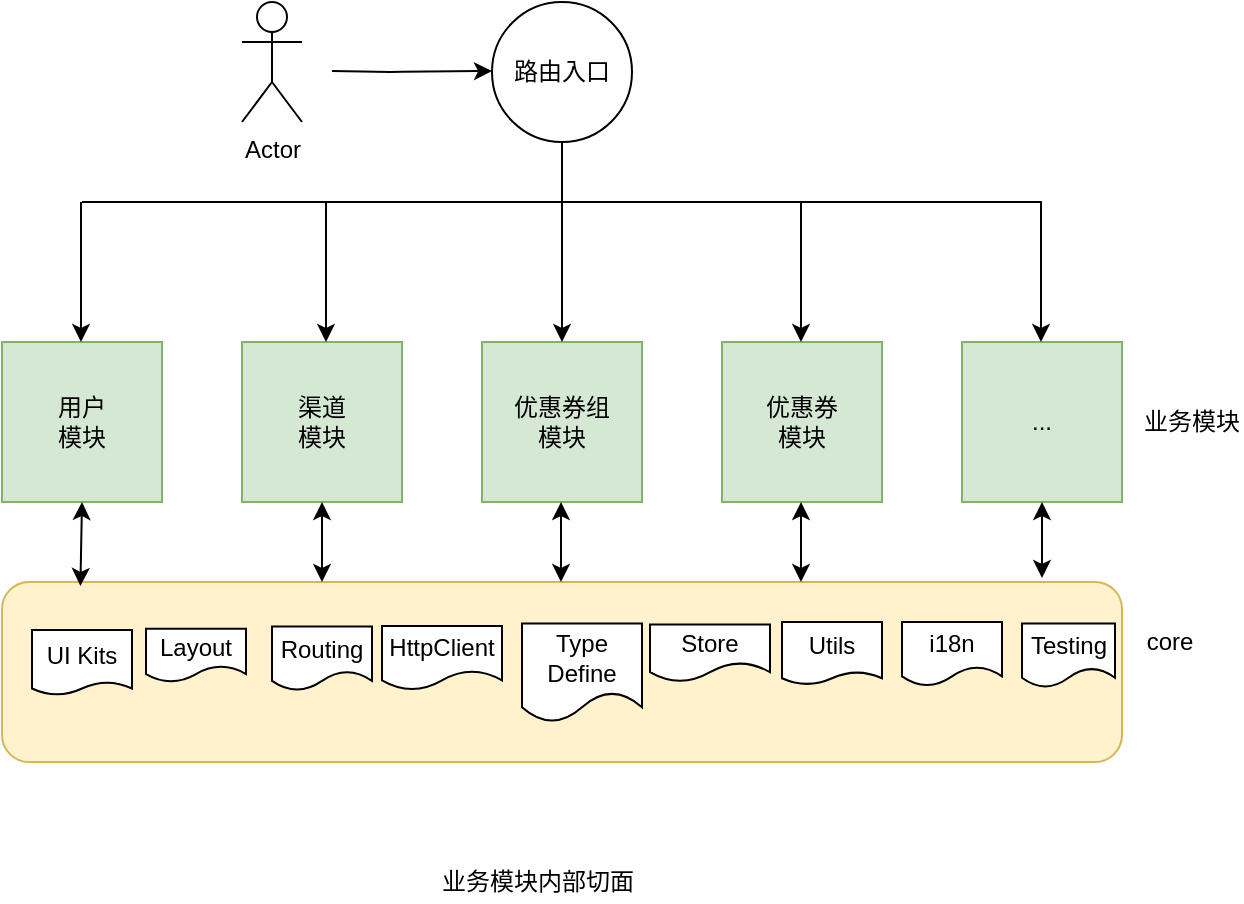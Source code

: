 <mxfile version="14.4.3" type="github">
  <diagram id="5xZiq6wW_Nva5TvQ9aZb" name="Page-1">
    <mxGraphModel dx="782" dy="437" grid="1" gridSize="10" guides="1" tooltips="1" connect="1" arrows="1" fold="1" page="1" pageScale="1" pageWidth="827" pageHeight="1169" math="0" shadow="0">
      <root>
        <mxCell id="0" />
        <mxCell id="1" parent="0" />
        <mxCell id="KXOQ51XhTFSmpcEwheXB-17" value="" style="rounded=1;whiteSpace=wrap;html=1;fillColor=#fff2cc;strokeColor=#d6b656;" parent="1" vertex="1">
          <mxGeometry x="200" y="310" width="560" height="90" as="geometry" />
        </mxCell>
        <mxCell id="KXOQ51XhTFSmpcEwheXB-1" value="Actor" style="shape=umlActor;verticalLabelPosition=bottom;verticalAlign=top;html=1;outlineConnect=0;" parent="1" vertex="1">
          <mxGeometry x="320" y="20" width="30" height="60" as="geometry" />
        </mxCell>
        <mxCell id="KXOQ51XhTFSmpcEwheXB-2" value="路由入口" style="ellipse;whiteSpace=wrap;html=1;aspect=fixed;" parent="1" vertex="1">
          <mxGeometry x="445" y="20" width="70" height="70" as="geometry" />
        </mxCell>
        <mxCell id="KXOQ51XhTFSmpcEwheXB-3" value="用户&lt;br&gt;模块" style="whiteSpace=wrap;html=1;aspect=fixed;fillColor=#d5e8d4;strokeColor=#82b366;" parent="1" vertex="1">
          <mxGeometry x="200" y="190" width="80" height="80" as="geometry" />
        </mxCell>
        <mxCell id="KXOQ51XhTFSmpcEwheXB-4" value="渠道&lt;br&gt;模块" style="whiteSpace=wrap;html=1;aspect=fixed;fillColor=#d5e8d4;strokeColor=#82b366;" parent="1" vertex="1">
          <mxGeometry x="320" y="190" width="80" height="80" as="geometry" />
        </mxCell>
        <mxCell id="KXOQ51XhTFSmpcEwheXB-5" value="优惠券组&lt;br&gt;模块" style="whiteSpace=wrap;html=1;aspect=fixed;fillColor=#d5e8d4;strokeColor=#82b366;" parent="1" vertex="1">
          <mxGeometry x="440" y="190" width="80" height="80" as="geometry" />
        </mxCell>
        <mxCell id="KXOQ51XhTFSmpcEwheXB-6" value="优惠券&lt;br&gt;模块" style="whiteSpace=wrap;html=1;aspect=fixed;fillColor=#d5e8d4;strokeColor=#82b366;" parent="1" vertex="1">
          <mxGeometry x="560" y="190" width="80" height="80" as="geometry" />
        </mxCell>
        <mxCell id="KXOQ51XhTFSmpcEwheXB-7" value="..." style="whiteSpace=wrap;html=1;aspect=fixed;fillColor=#d5e8d4;strokeColor=#82b366;" parent="1" vertex="1">
          <mxGeometry x="680" y="190" width="80" height="80" as="geometry" />
        </mxCell>
        <mxCell id="KXOQ51XhTFSmpcEwheXB-10" value="" style="endArrow=none;html=1;" parent="1" edge="1">
          <mxGeometry width="50" height="50" relative="1" as="geometry">
            <mxPoint x="480" y="120" as="sourcePoint" />
            <mxPoint x="480" y="90" as="targetPoint" />
          </mxGeometry>
        </mxCell>
        <mxCell id="KXOQ51XhTFSmpcEwheXB-11" value="" style="endArrow=none;html=1;" parent="1" edge="1">
          <mxGeometry width="50" height="50" relative="1" as="geometry">
            <mxPoint x="240" y="120" as="sourcePoint" />
            <mxPoint x="720" y="120" as="targetPoint" />
          </mxGeometry>
        </mxCell>
        <mxCell id="KXOQ51XhTFSmpcEwheXB-12" value="" style="endArrow=classic;html=1;" parent="1" edge="1">
          <mxGeometry width="50" height="50" relative="1" as="geometry">
            <mxPoint x="362" y="120" as="sourcePoint" />
            <mxPoint x="362" y="190" as="targetPoint" />
          </mxGeometry>
        </mxCell>
        <mxCell id="KXOQ51XhTFSmpcEwheXB-13" value="" style="endArrow=classic;html=1;" parent="1" edge="1">
          <mxGeometry width="50" height="50" relative="1" as="geometry">
            <mxPoint x="239.5" y="120" as="sourcePoint" />
            <mxPoint x="239.5" y="190" as="targetPoint" />
          </mxGeometry>
        </mxCell>
        <mxCell id="KXOQ51XhTFSmpcEwheXB-14" value="" style="endArrow=classic;html=1;" parent="1" edge="1">
          <mxGeometry width="50" height="50" relative="1" as="geometry">
            <mxPoint x="480" y="120" as="sourcePoint" />
            <mxPoint x="480" y="190" as="targetPoint" />
          </mxGeometry>
        </mxCell>
        <mxCell id="KXOQ51XhTFSmpcEwheXB-15" value="" style="endArrow=classic;html=1;" parent="1" edge="1">
          <mxGeometry width="50" height="50" relative="1" as="geometry">
            <mxPoint x="599.5" y="120" as="sourcePoint" />
            <mxPoint x="599.5" y="190" as="targetPoint" />
          </mxGeometry>
        </mxCell>
        <mxCell id="KXOQ51XhTFSmpcEwheXB-16" value="" style="endArrow=classic;html=1;" parent="1" edge="1">
          <mxGeometry width="50" height="50" relative="1" as="geometry">
            <mxPoint x="719.5" y="120" as="sourcePoint" />
            <mxPoint x="719.5" y="190" as="targetPoint" />
          </mxGeometry>
        </mxCell>
        <mxCell id="KXOQ51XhTFSmpcEwheXB-20" value="HttpClient" style="shape=document;whiteSpace=wrap;html=1;boundedLbl=1;" parent="1" vertex="1">
          <mxGeometry x="390" y="332.01" width="60" height="32" as="geometry" />
        </mxCell>
        <mxCell id="KXOQ51XhTFSmpcEwheXB-25" value="Store" style="shape=document;whiteSpace=wrap;html=1;boundedLbl=1;size=0.333;" parent="1" vertex="1">
          <mxGeometry x="524" y="331.25" width="60" height="28.62" as="geometry" />
        </mxCell>
        <mxCell id="KXOQ51XhTFSmpcEwheXB-28" value="Routing" style="shape=document;whiteSpace=wrap;html=1;boundedLbl=1;" parent="1" vertex="1">
          <mxGeometry x="335" y="332.25" width="50" height="32" as="geometry" />
        </mxCell>
        <mxCell id="KXOQ51XhTFSmpcEwheXB-29" value="" style="endArrow=classic;html=1;" parent="1" edge="1">
          <mxGeometry width="50" height="50" relative="1" as="geometry">
            <mxPoint x="365" y="54.5" as="sourcePoint" />
            <mxPoint x="445" y="54.5" as="targetPoint" />
            <Array as="points">
              <mxPoint x="390" y="55" />
            </Array>
          </mxGeometry>
        </mxCell>
        <mxCell id="KXOQ51XhTFSmpcEwheXB-30" value="Utils" style="shape=document;whiteSpace=wrap;html=1;boundedLbl=1;size=0.2;" parent="1" vertex="1">
          <mxGeometry x="590" y="330" width="50" height="31.25" as="geometry" />
        </mxCell>
        <mxCell id="KXOQ51XhTFSmpcEwheXB-34" value="UI Kits" style="shape=document;whiteSpace=wrap;html=1;boundedLbl=1;size=0.2;" parent="1" vertex="1">
          <mxGeometry x="215" y="334.01" width="50" height="32.5" as="geometry" />
        </mxCell>
        <mxCell id="KXOQ51XhTFSmpcEwheXB-36" value="" style="endArrow=classic;startArrow=classic;html=1;exitX=0.5;exitY=1;exitDx=0;exitDy=0;entryX=0.07;entryY=0.022;entryDx=0;entryDy=0;entryPerimeter=0;" parent="1" source="KXOQ51XhTFSmpcEwheXB-3" target="KXOQ51XhTFSmpcEwheXB-17" edge="1">
          <mxGeometry width="50" height="50" relative="1" as="geometry">
            <mxPoint x="550" y="270" as="sourcePoint" />
            <mxPoint x="400" y="280" as="targetPoint" />
          </mxGeometry>
        </mxCell>
        <mxCell id="KXOQ51XhTFSmpcEwheXB-37" value="" style="endArrow=classic;startArrow=classic;html=1;exitX=0.5;exitY=1;exitDx=0;exitDy=0;" parent="1" source="KXOQ51XhTFSmpcEwheXB-4" edge="1">
          <mxGeometry width="50" height="50" relative="1" as="geometry">
            <mxPoint x="250" y="280" as="sourcePoint" />
            <mxPoint x="360" y="310" as="targetPoint" />
          </mxGeometry>
        </mxCell>
        <mxCell id="KXOQ51XhTFSmpcEwheXB-38" value="" style="endArrow=classic;startArrow=classic;html=1;exitX=0.5;exitY=1;exitDx=0;exitDy=0;" parent="1" edge="1">
          <mxGeometry width="50" height="50" relative="1" as="geometry">
            <mxPoint x="479.5" y="270" as="sourcePoint" />
            <mxPoint x="479.5" y="310" as="targetPoint" />
          </mxGeometry>
        </mxCell>
        <mxCell id="KXOQ51XhTFSmpcEwheXB-39" value="" style="endArrow=classic;startArrow=classic;html=1;exitX=0.5;exitY=1;exitDx=0;exitDy=0;" parent="1" edge="1">
          <mxGeometry width="50" height="50" relative="1" as="geometry">
            <mxPoint x="599.5" y="270" as="sourcePoint" />
            <mxPoint x="599.5" y="310" as="targetPoint" />
          </mxGeometry>
        </mxCell>
        <mxCell id="KXOQ51XhTFSmpcEwheXB-40" value="" style="endArrow=classic;startArrow=classic;html=1;exitX=0.5;exitY=1;exitDx=0;exitDy=0;" parent="1" source="KXOQ51XhTFSmpcEwheXB-7" edge="1">
          <mxGeometry width="50" height="50" relative="1" as="geometry">
            <mxPoint x="390" y="300" as="sourcePoint" />
            <mxPoint x="720" y="308" as="targetPoint" />
          </mxGeometry>
        </mxCell>
        <mxCell id="pNSAxtEUwlwTx5AHmhqM-1" value="i18n" style="shape=document;whiteSpace=wrap;html=1;boundedLbl=1;" vertex="1" parent="1">
          <mxGeometry x="650" y="330" width="50" height="32" as="geometry" />
        </mxCell>
        <mxCell id="pNSAxtEUwlwTx5AHmhqM-2" value="Testing" style="shape=document;whiteSpace=wrap;html=1;boundedLbl=1;" vertex="1" parent="1">
          <mxGeometry x="710" y="330.69" width="46.5" height="32" as="geometry" />
        </mxCell>
        <mxCell id="pNSAxtEUwlwTx5AHmhqM-3" value="Layout" style="shape=document;whiteSpace=wrap;html=1;boundedLbl=1;" vertex="1" parent="1">
          <mxGeometry x="272" y="333.38" width="50" height="26.62" as="geometry" />
        </mxCell>
        <mxCell id="pNSAxtEUwlwTx5AHmhqM-6" value="业务模块" style="text;html=1;strokeColor=none;fillColor=none;align=center;verticalAlign=middle;whiteSpace=wrap;rounded=0;" vertex="1" parent="1">
          <mxGeometry x="770" y="220" width="50" height="20" as="geometry" />
        </mxCell>
        <mxCell id="pNSAxtEUwlwTx5AHmhqM-7" value="core" style="text;html=1;strokeColor=none;fillColor=none;align=center;verticalAlign=middle;whiteSpace=wrap;rounded=0;" vertex="1" parent="1">
          <mxGeometry x="759" y="330" width="50" height="20" as="geometry" />
        </mxCell>
        <mxCell id="pNSAxtEUwlwTx5AHmhqM-9" value="业务模块内部切面" style="text;html=1;strokeColor=none;fillColor=none;align=center;verticalAlign=middle;whiteSpace=wrap;rounded=0;" vertex="1" parent="1">
          <mxGeometry x="400" y="450" width="135.75" height="20" as="geometry" />
        </mxCell>
        <mxCell id="pNSAxtEUwlwTx5AHmhqM-12" value="Type Define" style="shape=document;whiteSpace=wrap;html=1;boundedLbl=1;" vertex="1" parent="1">
          <mxGeometry x="460" y="330.69" width="60" height="49.31" as="geometry" />
        </mxCell>
      </root>
    </mxGraphModel>
  </diagram>
</mxfile>
